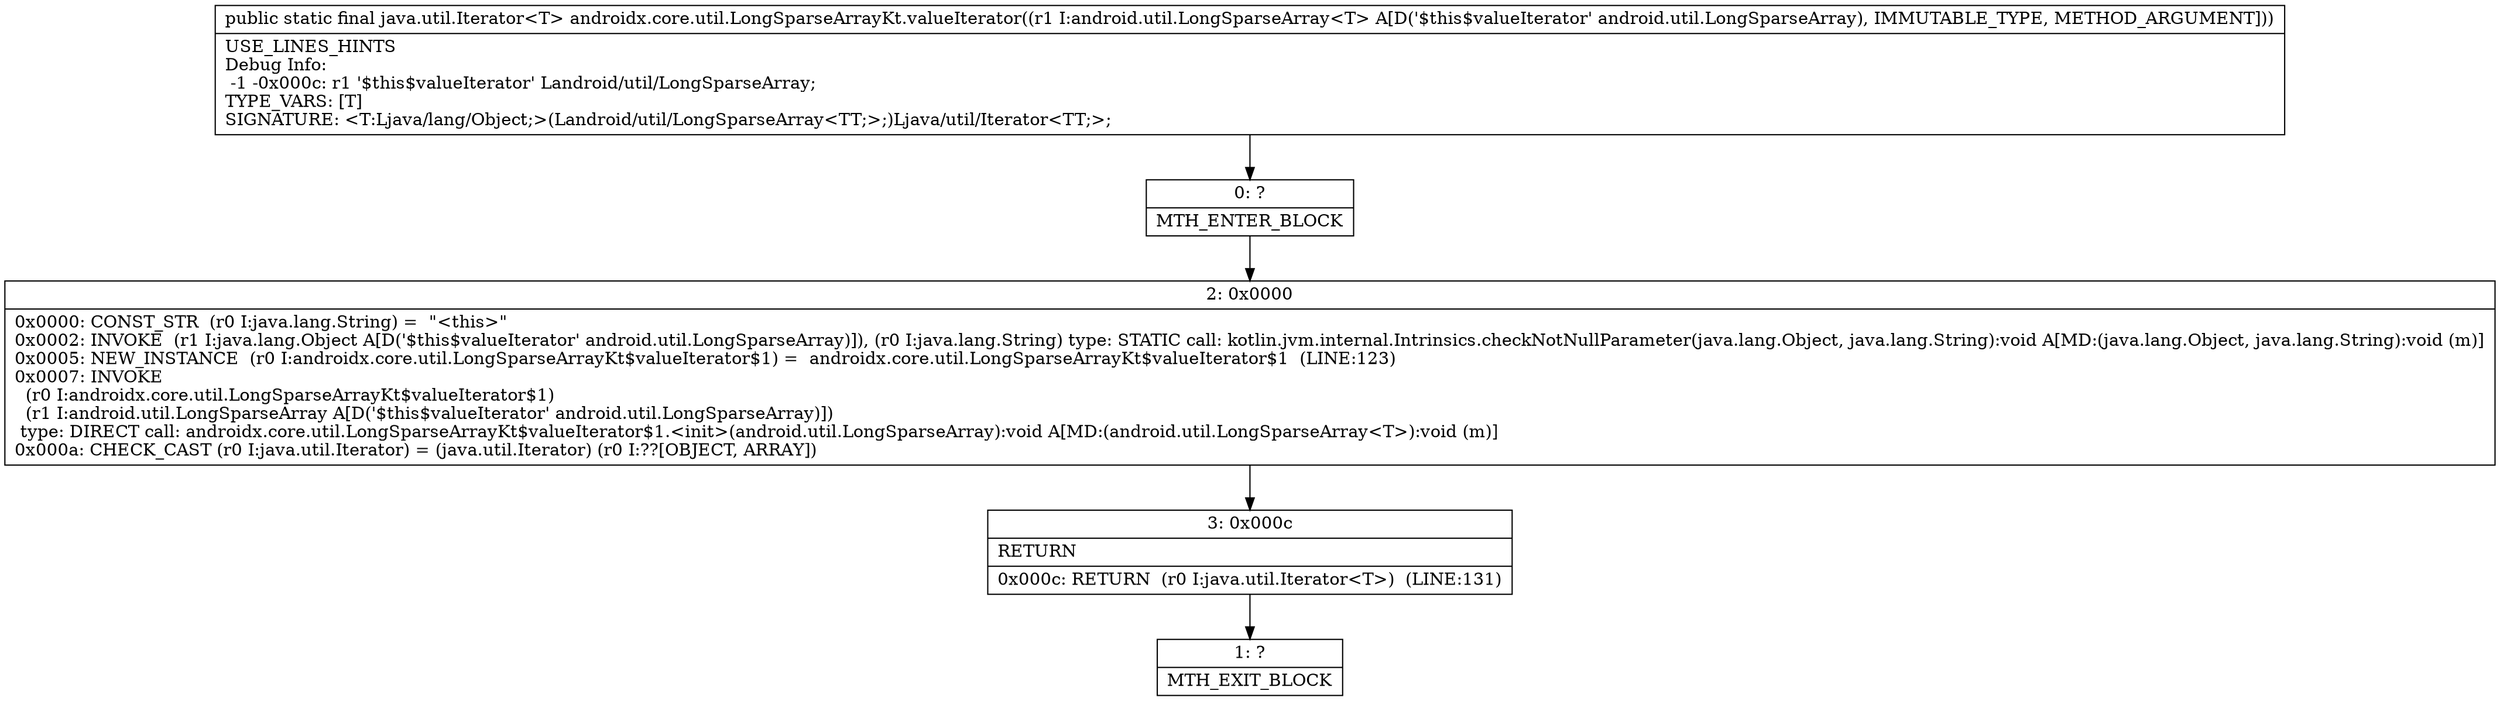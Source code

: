digraph "CFG forandroidx.core.util.LongSparseArrayKt.valueIterator(Landroid\/util\/LongSparseArray;)Ljava\/util\/Iterator;" {
Node_0 [shape=record,label="{0\:\ ?|MTH_ENTER_BLOCK\l}"];
Node_2 [shape=record,label="{2\:\ 0x0000|0x0000: CONST_STR  (r0 I:java.lang.String) =  \"\<this\>\" \l0x0002: INVOKE  (r1 I:java.lang.Object A[D('$this$valueIterator' android.util.LongSparseArray)]), (r0 I:java.lang.String) type: STATIC call: kotlin.jvm.internal.Intrinsics.checkNotNullParameter(java.lang.Object, java.lang.String):void A[MD:(java.lang.Object, java.lang.String):void (m)]\l0x0005: NEW_INSTANCE  (r0 I:androidx.core.util.LongSparseArrayKt$valueIterator$1) =  androidx.core.util.LongSparseArrayKt$valueIterator$1  (LINE:123)\l0x0007: INVOKE  \l  (r0 I:androidx.core.util.LongSparseArrayKt$valueIterator$1)\l  (r1 I:android.util.LongSparseArray A[D('$this$valueIterator' android.util.LongSparseArray)])\l type: DIRECT call: androidx.core.util.LongSparseArrayKt$valueIterator$1.\<init\>(android.util.LongSparseArray):void A[MD:(android.util.LongSparseArray\<T\>):void (m)]\l0x000a: CHECK_CAST (r0 I:java.util.Iterator) = (java.util.Iterator) (r0 I:??[OBJECT, ARRAY]) \l}"];
Node_3 [shape=record,label="{3\:\ 0x000c|RETURN\l|0x000c: RETURN  (r0 I:java.util.Iterator\<T\>)  (LINE:131)\l}"];
Node_1 [shape=record,label="{1\:\ ?|MTH_EXIT_BLOCK\l}"];
MethodNode[shape=record,label="{public static final java.util.Iterator\<T\> androidx.core.util.LongSparseArrayKt.valueIterator((r1 I:android.util.LongSparseArray\<T\> A[D('$this$valueIterator' android.util.LongSparseArray), IMMUTABLE_TYPE, METHOD_ARGUMENT]))  | USE_LINES_HINTS\lDebug Info:\l  \-1 \-0x000c: r1 '$this$valueIterator' Landroid\/util\/LongSparseArray;\lTYPE_VARS: [T]\lSIGNATURE: \<T:Ljava\/lang\/Object;\>(Landroid\/util\/LongSparseArray\<TT;\>;)Ljava\/util\/Iterator\<TT;\>;\l}"];
MethodNode -> Node_0;Node_0 -> Node_2;
Node_2 -> Node_3;
Node_3 -> Node_1;
}

